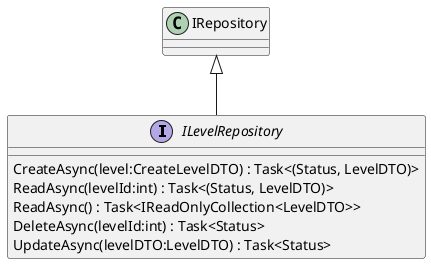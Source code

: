 @startuml
interface ILevelRepository {
    CreateAsync(level:CreateLevelDTO) : Task<(Status, LevelDTO)>
    ReadAsync(levelId:int) : Task<(Status, LevelDTO)>
    ReadAsync() : Task<IReadOnlyCollection<LevelDTO>>
    DeleteAsync(levelId:int) : Task<Status>
    UpdateAsync(levelDTO:LevelDTO) : Task<Status>
}
IRepository <|-- ILevelRepository
@enduml
